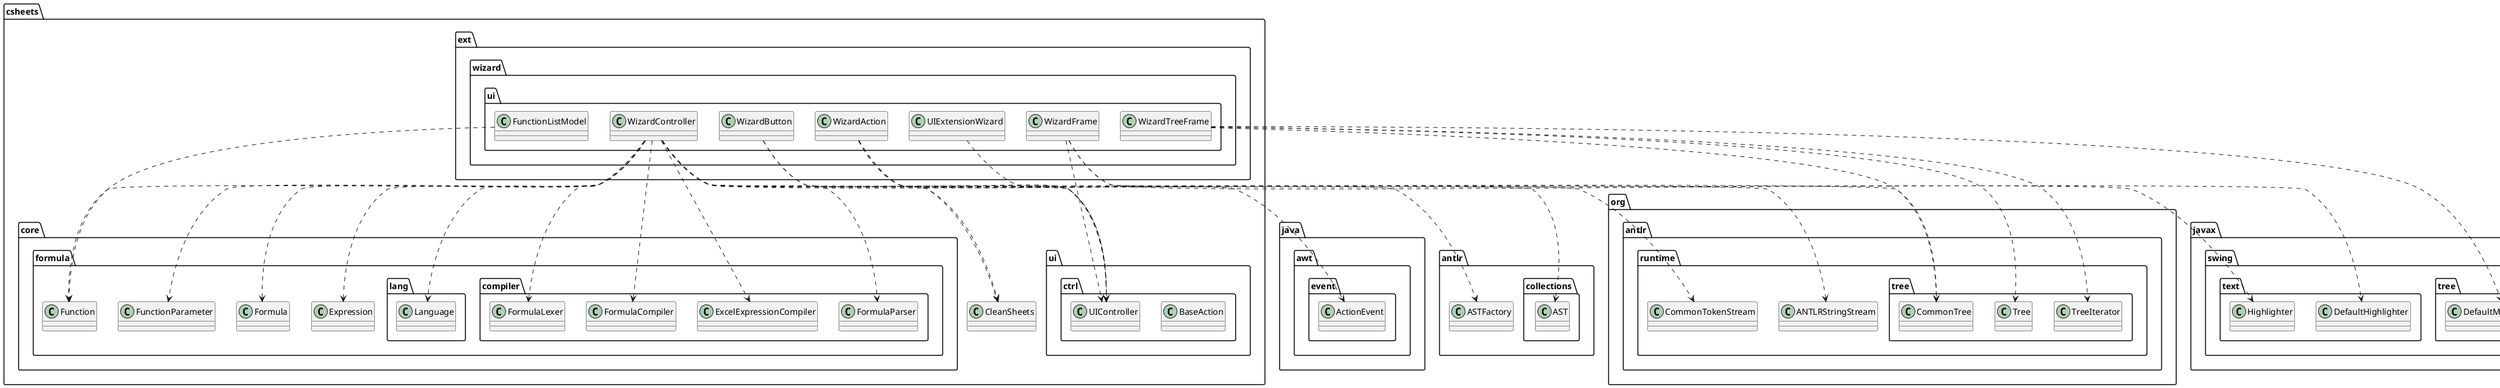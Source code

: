 @startuml doc-files/lang04_03_class_diagram.png
class antlr.ASTFactory
class antlr.collections.AST
class csheets.CleanSheets
class csheets.core.formula.Expression
class csheets.core.formula.Formula
class csheets.core.formula.Function
class csheets.core.formula.FunctionParameter
class csheets.core.formula.compiler.ExcelExpressionCompiler
class csheets.core.formula.compiler.FormulaCompiler
class csheets.core.formula.compiler.FormulaLexer
class csheets.core.formula.compiler.FormulaParser
class csheets.core.formula.lang.Language
class csheets.ext.wizard.ui.FunctionListModel
class csheets.ext.wizard.ui.WizardAction
class csheets.ext.wizard.ui.WizardButton
class csheets.ext.wizard.ui.WizardController
class csheets.ext.wizard.ui.WizardFrame
class csheets.ext.wizard.ui.WizardTreeFrame
class csheets.ui.ctrl.BaseAction
class csheets.ui.ctrl.UIController
class javax.swing.text.DefaultHighlighter
class javax.swing.text.Highlighter
class javax.swing.tree.DefaultMutableTreeNode
class org.antlr.runtime.ANTLRStringStream
class org.antlr.runtime.CommonTokenStream
class org.antlr.runtime.tree.CommonTree
class org.antlr.runtime.tree.Tree
class org.antlr.runtime.tree.TreeIterator
csheets.ext.wizard.ui.FunctionListModel ..> csheets.core.formula.Function
csheets.ext.wizard.ui.UIExtensionWizard ..> csheets.ui.ctrl.UIController
csheets.ext.wizard.ui.WizardAction ..> csheets.CleanSheets
csheets.ext.wizard.ui.WizardAction ..> csheets.ui.ctrl.UIController
csheets.ext.wizard.ui.WizardAction ..> java.awt.event.ActionEvent
csheets.ext.wizard.ui.WizardButton ..> csheets.CleanSheets
csheets.ext.wizard.ui.WizardButton ..> csheets.ui.ctrl.UIController
csheets.ext.wizard.ui.WizardController ..> antlr.ASTFactory
csheets.ext.wizard.ui.WizardController ..> antlr.collections.AST
csheets.ext.wizard.ui.WizardController ..> csheets.core.formula.Expression
csheets.ext.wizard.ui.WizardController ..> csheets.core.formula.Formula
csheets.ext.wizard.ui.WizardController ..> csheets.core.formula.Function
csheets.ext.wizard.ui.WizardController ..> csheets.core.formula.FunctionParameter
csheets.ext.wizard.ui.WizardController ..> csheets.core.formula.compiler.ExcelExpressionCompiler
csheets.ext.wizard.ui.WizardController ..> csheets.core.formula.compiler.FormulaCompiler
csheets.ext.wizard.ui.WizardController ..> csheets.core.formula.compiler.FormulaLexer
csheets.ext.wizard.ui.WizardController ..> csheets.core.formula.compiler.FormulaParser
csheets.ext.wizard.ui.WizardController ..> csheets.core.formula.lang.Language
csheets.ext.wizard.ui.WizardController ..> csheets.ui.ctrl.UIController
csheets.ext.wizard.ui.WizardController ..> org.antlr.runtime.ANTLRStringStream
csheets.ext.wizard.ui.WizardController ..> org.antlr.runtime.CommonTokenStream
csheets.ext.wizard.ui.WizardController ..> org.antlr.runtime.tree.CommonTree
csheets.ext.wizard.ui.WizardFrame ..> csheets.ui.ctrl.UIController
csheets.ext.wizard.ui.WizardFrame ..> javax.swing.text.DefaultHighlighter
csheets.ext.wizard.ui.WizardFrame ..> javax.swing.text.Highlighter
csheets.ext.wizard.ui.WizardTreeFrame ..> javax.swing.tree.DefaultMutableTreeNode
csheets.ext.wizard.ui.WizardTreeFrame ..> org.antlr.runtime.tree.CommonTree
csheets.ext.wizard.ui.WizardTreeFrame ..> org.antlr.runtime.tree.Tree
csheets.ext.wizard.ui.WizardTreeFrame ..> org.antlr.runtime.tree.TreeIterator
@enduml